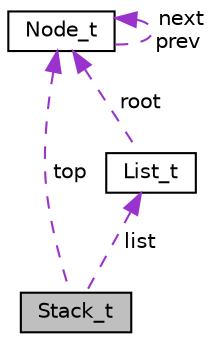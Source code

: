 digraph "Stack_t"
{
 // LATEX_PDF_SIZE
  edge [fontname="Helvetica",fontsize="10",labelfontname="Helvetica",labelfontsize="10"];
  node [fontname="Helvetica",fontsize="10",shape=record];
  Node1 [label="Stack_t",height=0.2,width=0.4,color="black", fillcolor="grey75", style="filled", fontcolor="black",tooltip=" "];
  Node2 -> Node1 [dir="back",color="darkorchid3",fontsize="10",style="dashed",label=" list" ,fontname="Helvetica"];
  Node2 [label="List_t",height=0.2,width=0.4,color="black", fillcolor="white", style="filled",URL="$struct_list__t.html",tooltip=" "];
  Node3 -> Node2 [dir="back",color="darkorchid3",fontsize="10",style="dashed",label=" root" ,fontname="Helvetica"];
  Node3 [label="Node_t",height=0.2,width=0.4,color="black", fillcolor="white", style="filled",URL="$struct_node__t.html",tooltip=" "];
  Node3 -> Node3 [dir="back",color="darkorchid3",fontsize="10",style="dashed",label=" next\nprev" ,fontname="Helvetica"];
  Node3 -> Node1 [dir="back",color="darkorchid3",fontsize="10",style="dashed",label=" top" ,fontname="Helvetica"];
}

